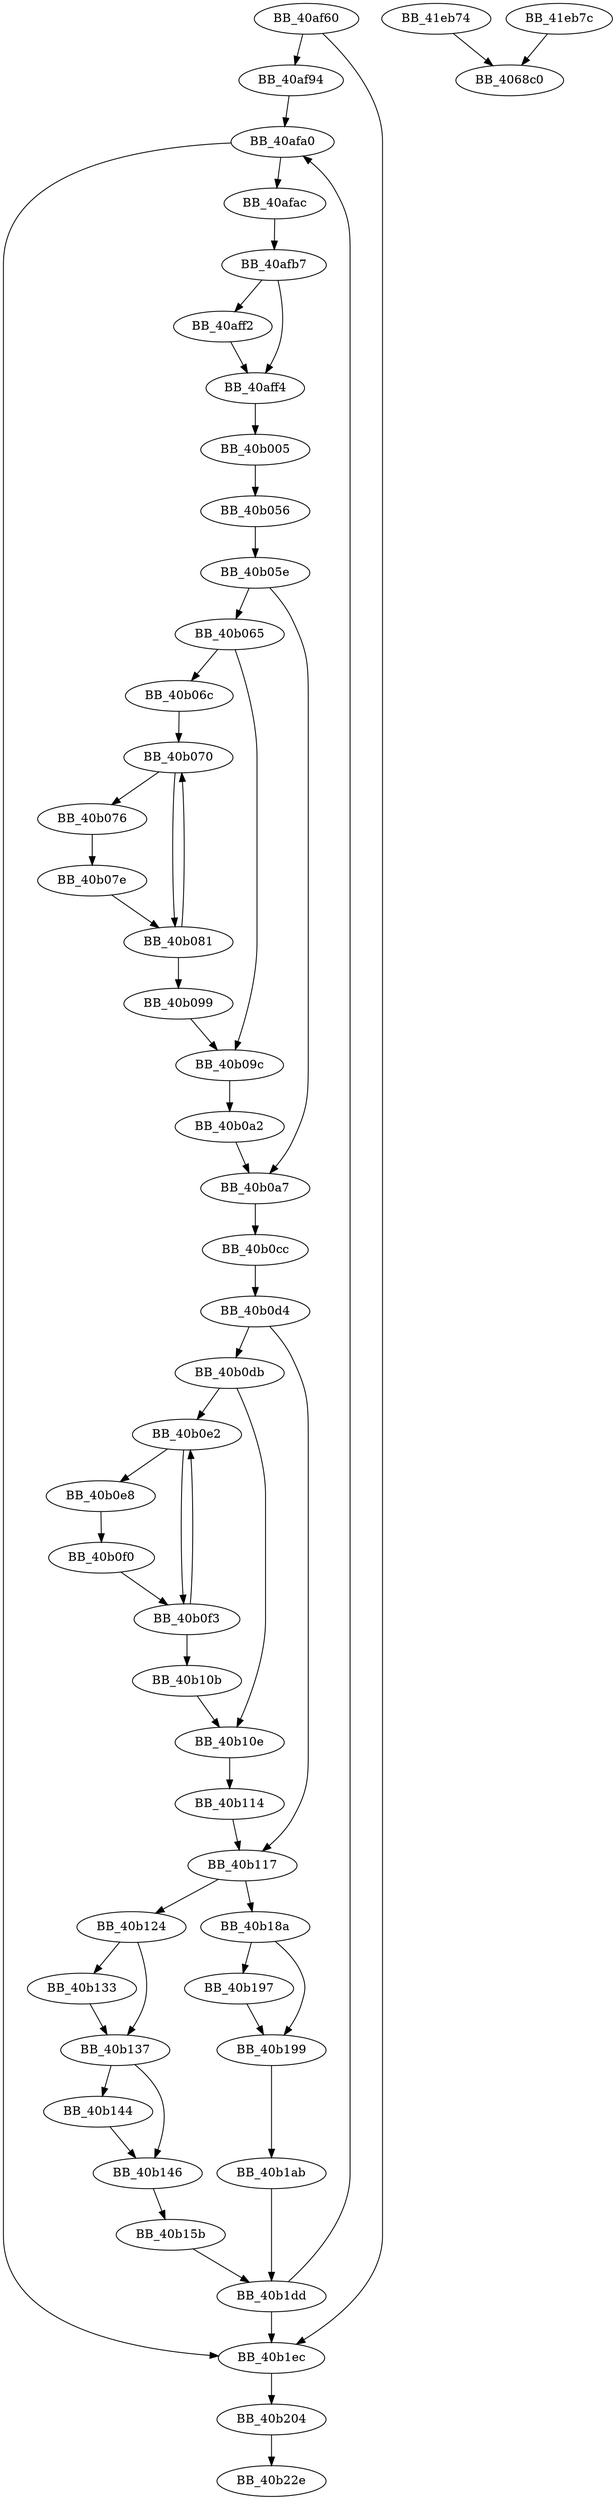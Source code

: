 DiGraph sub_40AF60{
BB_40af60->BB_40af94
BB_40af60->BB_40b1ec
BB_40af94->BB_40afa0
BB_40afa0->BB_40afac
BB_40afa0->BB_40b1ec
BB_40afac->BB_40afb7
BB_40afb7->BB_40aff2
BB_40afb7->BB_40aff4
BB_40aff2->BB_40aff4
BB_40aff4->BB_40b005
BB_40b005->BB_40b056
BB_40b056->BB_40b05e
BB_40b05e->BB_40b065
BB_40b05e->BB_40b0a7
BB_40b065->BB_40b06c
BB_40b065->BB_40b09c
BB_40b06c->BB_40b070
BB_40b070->BB_40b076
BB_40b070->BB_40b081
BB_40b076->BB_40b07e
BB_40b07e->BB_40b081
BB_40b081->BB_40b070
BB_40b081->BB_40b099
BB_40b099->BB_40b09c
BB_40b09c->BB_40b0a2
BB_40b0a2->BB_40b0a7
BB_40b0a7->BB_40b0cc
BB_40b0cc->BB_40b0d4
BB_40b0d4->BB_40b0db
BB_40b0d4->BB_40b117
BB_40b0db->BB_40b0e2
BB_40b0db->BB_40b10e
BB_40b0e2->BB_40b0e8
BB_40b0e2->BB_40b0f3
BB_40b0e8->BB_40b0f0
BB_40b0f0->BB_40b0f3
BB_40b0f3->BB_40b0e2
BB_40b0f3->BB_40b10b
BB_40b10b->BB_40b10e
BB_40b10e->BB_40b114
BB_40b114->BB_40b117
BB_40b117->BB_40b124
BB_40b117->BB_40b18a
BB_40b124->BB_40b133
BB_40b124->BB_40b137
BB_40b133->BB_40b137
BB_40b137->BB_40b144
BB_40b137->BB_40b146
BB_40b144->BB_40b146
BB_40b146->BB_40b15b
BB_40b15b->BB_40b1dd
BB_40b18a->BB_40b197
BB_40b18a->BB_40b199
BB_40b197->BB_40b199
BB_40b199->BB_40b1ab
BB_40b1ab->BB_40b1dd
BB_40b1dd->BB_40afa0
BB_40b1dd->BB_40b1ec
BB_40b1ec->BB_40b204
BB_40b204->BB_40b22e
BB_41eb74->BB_4068c0
BB_41eb7c->BB_4068c0
}

